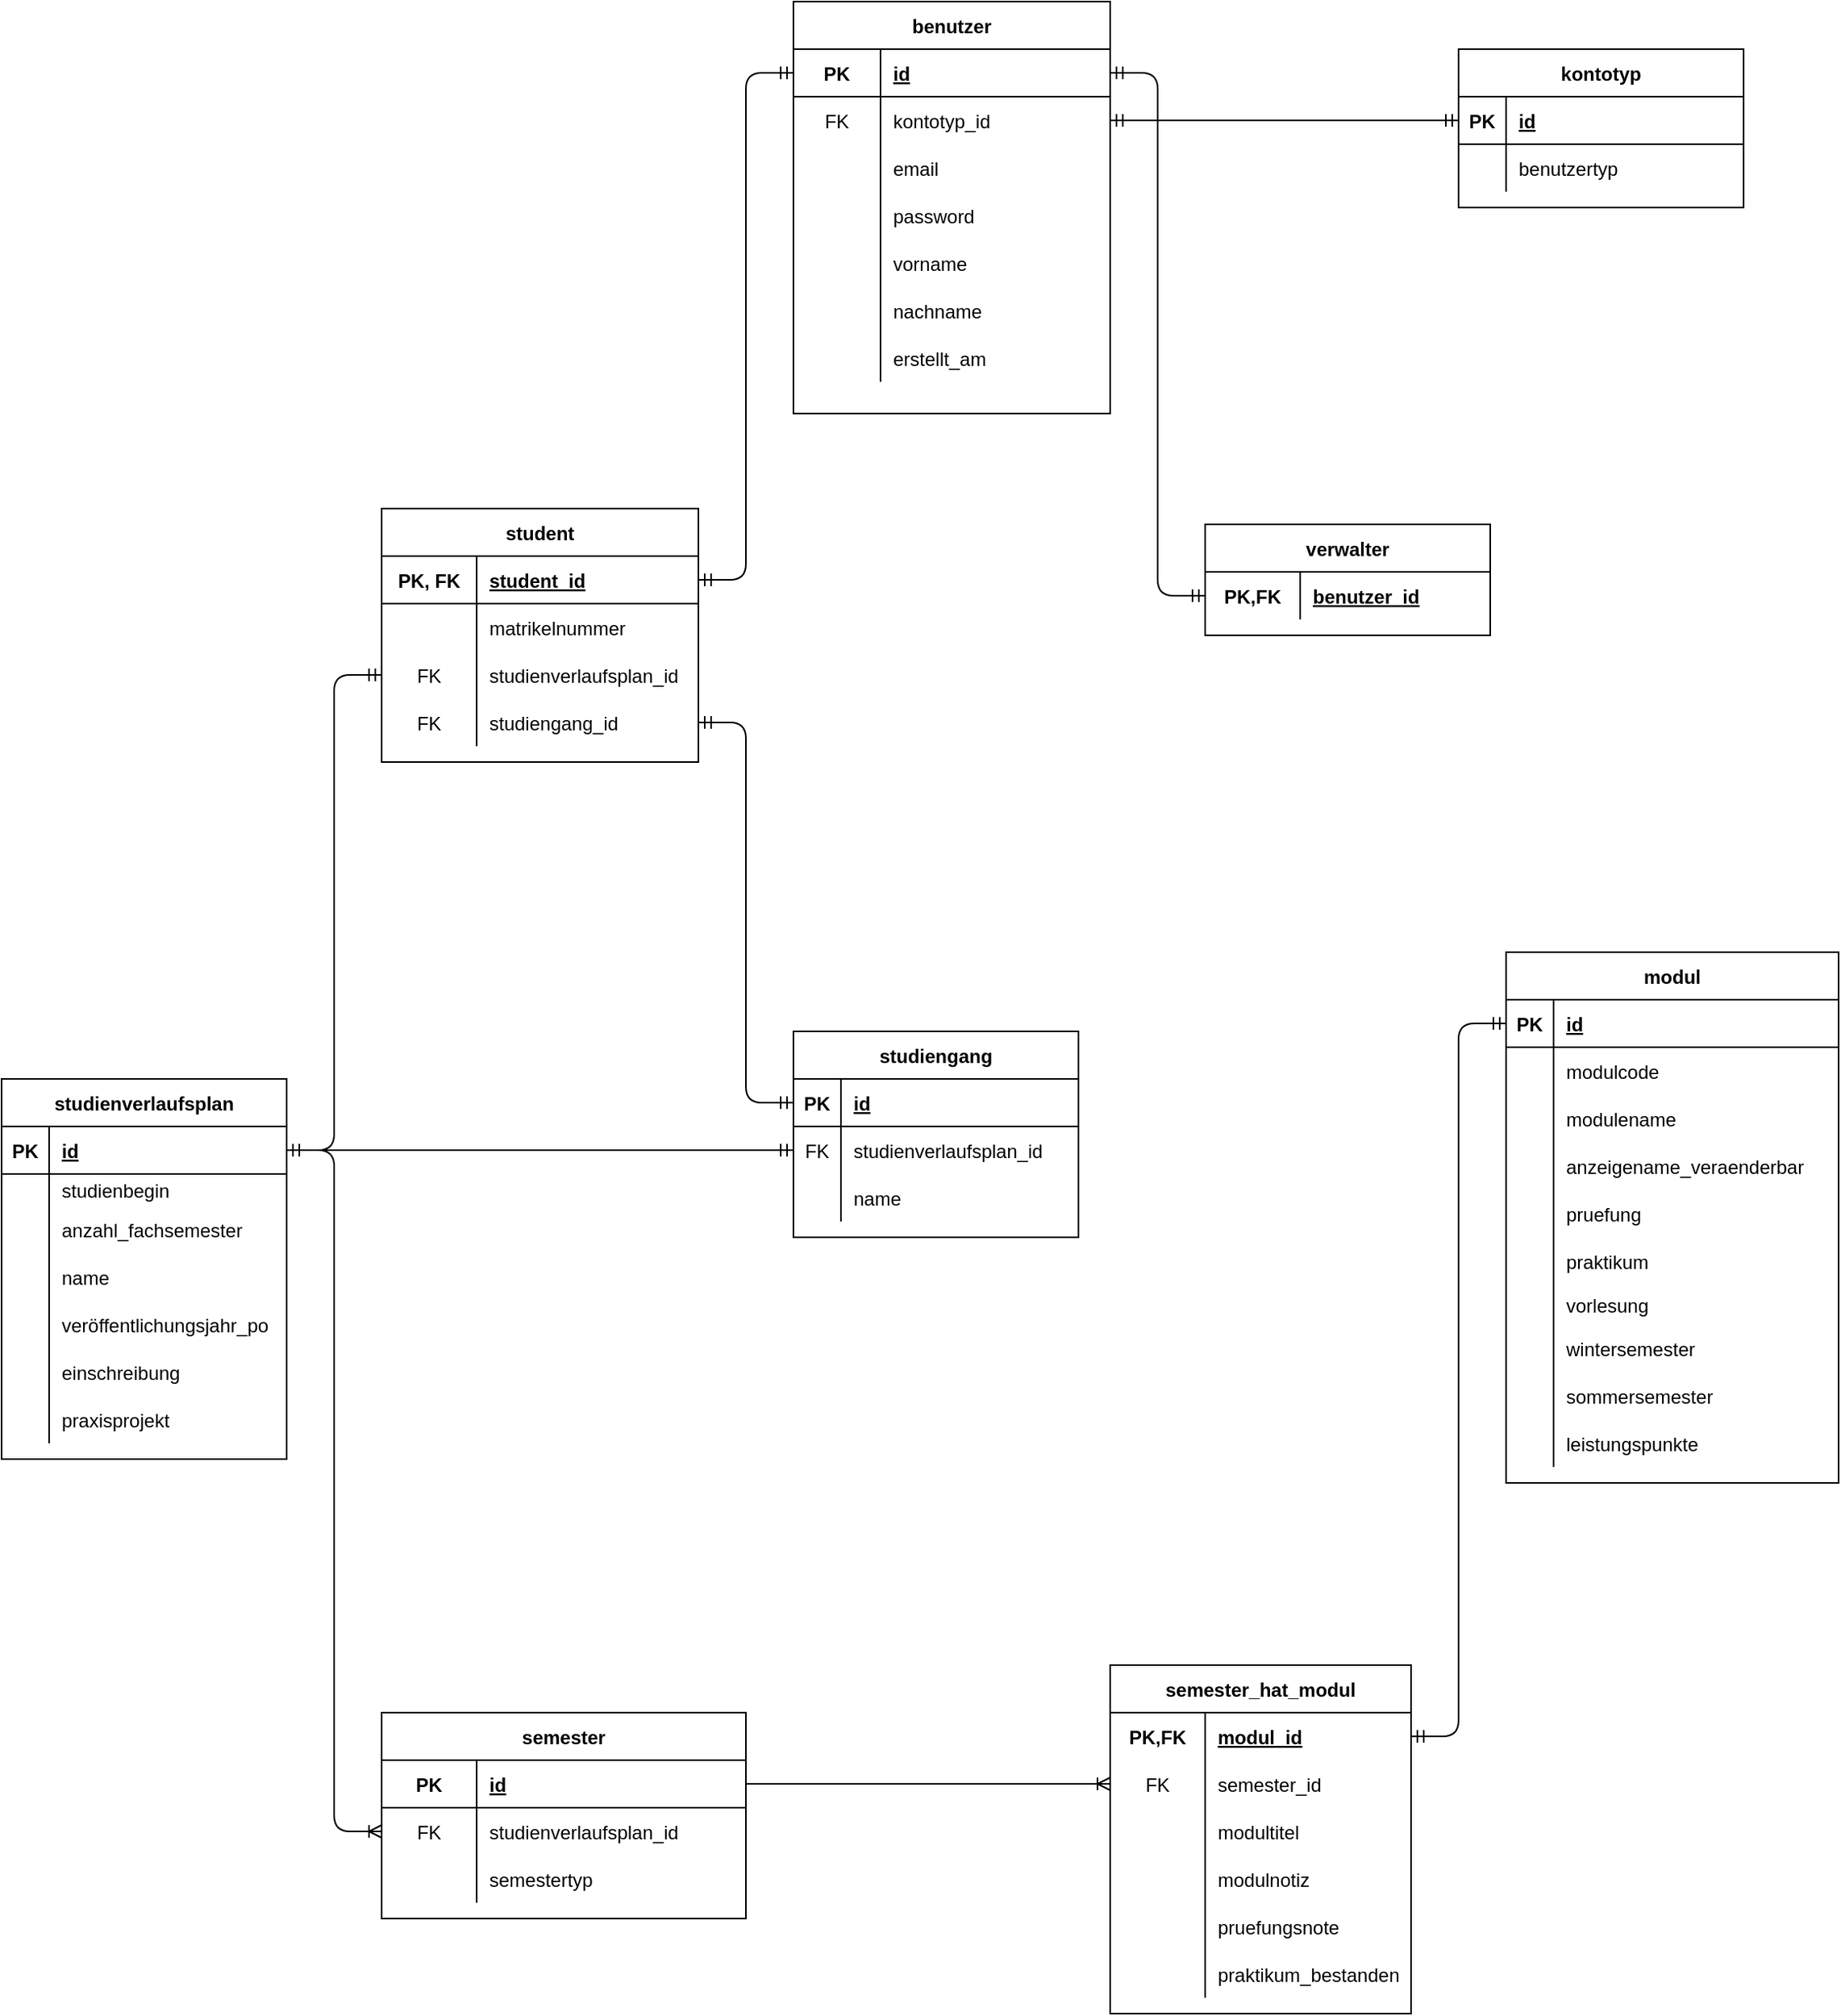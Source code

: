 <mxfile version="13.11.0" type="device"><diagram id="DGHEiLotsw8BCXSIsoBe" name="Page-1"><mxGraphModel dx="1483" dy="705" grid="1" gridSize="10" guides="1" tooltips="1" connect="1" arrows="1" fold="1" page="1" pageScale="1" pageWidth="3300" pageHeight="4681" math="0" shadow="0"><root><mxCell id="0"/><mxCell id="1" parent="0"/><object label="benutzer" id="jkwBBxgunDH7GqgYkq_5-1"><mxCell style="shape=table;startSize=30;container=1;collapsible=1;childLayout=tableLayout;fixedRows=1;rowLines=0;fontStyle=1;align=center;resizeLast=1;" parent="1" vertex="1"><mxGeometry x="580" y="150" width="200" height="260" as="geometry"/></mxCell></object><mxCell id="jkwBBxgunDH7GqgYkq_5-2" value="" style="shape=partialRectangle;collapsible=0;dropTarget=0;pointerEvents=0;fillColor=none;top=0;left=0;bottom=1;right=0;points=[[0,0.5],[1,0.5]];portConstraint=eastwest;" parent="jkwBBxgunDH7GqgYkq_5-1" vertex="1"><mxGeometry y="30" width="200" height="30" as="geometry"/></mxCell><mxCell id="jkwBBxgunDH7GqgYkq_5-3" value="PK" style="shape=partialRectangle;connectable=0;fillColor=none;top=0;left=0;bottom=0;right=0;fontStyle=1;overflow=hidden;" parent="jkwBBxgunDH7GqgYkq_5-2" vertex="1"><mxGeometry width="55" height="30" as="geometry"/></mxCell><mxCell id="jkwBBxgunDH7GqgYkq_5-4" value="id" style="shape=partialRectangle;connectable=0;fillColor=none;top=0;left=0;bottom=0;right=0;align=left;spacingLeft=6;fontStyle=5;overflow=hidden;" parent="jkwBBxgunDH7GqgYkq_5-2" vertex="1"><mxGeometry x="55" width="145" height="30" as="geometry"/></mxCell><mxCell id="jkwBBxgunDH7GqgYkq_5-69" value="" style="shape=partialRectangle;collapsible=0;dropTarget=0;pointerEvents=0;fillColor=none;top=0;left=0;bottom=0;right=0;points=[[0,0.5],[1,0.5]];portConstraint=eastwest;" parent="jkwBBxgunDH7GqgYkq_5-1" vertex="1"><mxGeometry y="60" width="200" height="30" as="geometry"/></mxCell><mxCell id="jkwBBxgunDH7GqgYkq_5-70" value="FK" style="shape=partialRectangle;connectable=0;fillColor=none;top=0;left=0;bottom=0;right=0;fontStyle=0;overflow=hidden;" parent="jkwBBxgunDH7GqgYkq_5-69" vertex="1"><mxGeometry width="55" height="30" as="geometry"/></mxCell><mxCell id="jkwBBxgunDH7GqgYkq_5-71" value="kontotyp_id" style="shape=partialRectangle;connectable=0;fillColor=none;top=0;left=0;bottom=0;right=0;align=left;spacingLeft=6;fontStyle=0;overflow=hidden;" parent="jkwBBxgunDH7GqgYkq_5-69" vertex="1"><mxGeometry x="55" width="145" height="30" as="geometry"/></mxCell><mxCell id="UGSZHlSBsFKkS7n-qN5c-5" value="" style="shape=partialRectangle;collapsible=0;dropTarget=0;pointerEvents=0;fillColor=none;top=0;left=0;bottom=0;right=0;points=[[0,0.5],[1,0.5]];portConstraint=eastwest;" vertex="1" parent="jkwBBxgunDH7GqgYkq_5-1"><mxGeometry y="90" width="200" height="30" as="geometry"/></mxCell><mxCell id="UGSZHlSBsFKkS7n-qN5c-6" value="" style="shape=partialRectangle;connectable=0;fillColor=none;top=0;left=0;bottom=0;right=0;editable=1;overflow=hidden;" vertex="1" parent="UGSZHlSBsFKkS7n-qN5c-5"><mxGeometry width="55" height="30" as="geometry"/></mxCell><mxCell id="UGSZHlSBsFKkS7n-qN5c-7" value="email" style="shape=partialRectangle;connectable=0;fillColor=none;top=0;left=0;bottom=0;right=0;align=left;spacingLeft=6;overflow=hidden;" vertex="1" parent="UGSZHlSBsFKkS7n-qN5c-5"><mxGeometry x="55" width="145" height="30" as="geometry"/></mxCell><mxCell id="jkwBBxgunDH7GqgYkq_5-5" value="" style="shape=partialRectangle;collapsible=0;dropTarget=0;pointerEvents=0;fillColor=none;top=0;left=0;bottom=0;right=0;points=[[0,0.5],[1,0.5]];portConstraint=eastwest;" parent="jkwBBxgunDH7GqgYkq_5-1" vertex="1"><mxGeometry y="120" width="200" height="30" as="geometry"/></mxCell><mxCell id="jkwBBxgunDH7GqgYkq_5-6" value="" style="shape=partialRectangle;connectable=0;fillColor=none;top=0;left=0;bottom=0;right=0;editable=1;overflow=hidden;" parent="jkwBBxgunDH7GqgYkq_5-5" vertex="1"><mxGeometry width="55" height="30" as="geometry"/></mxCell><mxCell id="jkwBBxgunDH7GqgYkq_5-7" value="password" style="shape=partialRectangle;connectable=0;fillColor=none;top=0;left=0;bottom=0;right=0;align=left;spacingLeft=6;overflow=hidden;" parent="jkwBBxgunDH7GqgYkq_5-5" vertex="1"><mxGeometry x="55" width="145" height="30" as="geometry"/></mxCell><mxCell id="jkwBBxgunDH7GqgYkq_5-8" value="" style="shape=partialRectangle;collapsible=0;dropTarget=0;pointerEvents=0;fillColor=none;top=0;left=0;bottom=0;right=0;points=[[0,0.5],[1,0.5]];portConstraint=eastwest;" parent="jkwBBxgunDH7GqgYkq_5-1" vertex="1"><mxGeometry y="150" width="200" height="30" as="geometry"/></mxCell><mxCell id="jkwBBxgunDH7GqgYkq_5-9" value="" style="shape=partialRectangle;connectable=0;fillColor=none;top=0;left=0;bottom=0;right=0;editable=1;overflow=hidden;" parent="jkwBBxgunDH7GqgYkq_5-8" vertex="1"><mxGeometry width="55" height="30" as="geometry"/></mxCell><mxCell id="jkwBBxgunDH7GqgYkq_5-10" value="vorname" style="shape=partialRectangle;connectable=0;fillColor=none;top=0;left=0;bottom=0;right=0;align=left;spacingLeft=6;overflow=hidden;" parent="jkwBBxgunDH7GqgYkq_5-8" vertex="1"><mxGeometry x="55" width="145" height="30" as="geometry"/></mxCell><mxCell id="jkwBBxgunDH7GqgYkq_5-11" value="" style="shape=partialRectangle;collapsible=0;dropTarget=0;pointerEvents=0;fillColor=none;top=0;left=0;bottom=0;right=0;points=[[0,0.5],[1,0.5]];portConstraint=eastwest;" parent="jkwBBxgunDH7GqgYkq_5-1" vertex="1"><mxGeometry y="180" width="200" height="30" as="geometry"/></mxCell><mxCell id="jkwBBxgunDH7GqgYkq_5-12" value="" style="shape=partialRectangle;connectable=0;fillColor=none;top=0;left=0;bottom=0;right=0;editable=1;overflow=hidden;" parent="jkwBBxgunDH7GqgYkq_5-11" vertex="1"><mxGeometry width="55" height="30" as="geometry"/></mxCell><mxCell id="jkwBBxgunDH7GqgYkq_5-13" value="nachname" style="shape=partialRectangle;connectable=0;fillColor=none;top=0;left=0;bottom=0;right=0;align=left;spacingLeft=6;overflow=hidden;" parent="jkwBBxgunDH7GqgYkq_5-11" vertex="1"><mxGeometry x="55" width="145" height="30" as="geometry"/></mxCell><mxCell id="jkwBBxgunDH7GqgYkq_5-50" value="" style="shape=partialRectangle;collapsible=0;dropTarget=0;pointerEvents=0;fillColor=none;top=0;left=0;bottom=0;right=0;points=[[0,0.5],[1,0.5]];portConstraint=eastwest;" parent="jkwBBxgunDH7GqgYkq_5-1" vertex="1"><mxGeometry y="210" width="200" height="30" as="geometry"/></mxCell><mxCell id="jkwBBxgunDH7GqgYkq_5-51" value="" style="shape=partialRectangle;connectable=0;fillColor=none;top=0;left=0;bottom=0;right=0;editable=1;overflow=hidden;" parent="jkwBBxgunDH7GqgYkq_5-50" vertex="1"><mxGeometry width="55" height="30" as="geometry"/></mxCell><mxCell id="jkwBBxgunDH7GqgYkq_5-52" value="erstellt_am" style="shape=partialRectangle;connectable=0;fillColor=none;top=0;left=0;bottom=0;right=0;align=left;spacingLeft=6;overflow=hidden;" parent="jkwBBxgunDH7GqgYkq_5-50" vertex="1"><mxGeometry x="55" width="145" height="30" as="geometry"/></mxCell><mxCell id="jkwBBxgunDH7GqgYkq_5-24" value="student" style="shape=table;startSize=30;container=1;collapsible=1;childLayout=tableLayout;fixedRows=1;rowLines=0;fontStyle=1;align=center;resizeLast=1;" parent="1" vertex="1"><mxGeometry x="320" y="470" width="200" height="160" as="geometry"/></mxCell><mxCell id="AmaYUk1eJ_rOfGOH5CzO-14" value="" style="shape=partialRectangle;collapsible=0;dropTarget=0;pointerEvents=0;fillColor=none;top=0;left=0;bottom=1;right=0;points=[[0,0.5],[1,0.5]];portConstraint=eastwest;" parent="jkwBBxgunDH7GqgYkq_5-24" vertex="1"><mxGeometry y="30" width="200" height="30" as="geometry"/></mxCell><mxCell id="AmaYUk1eJ_rOfGOH5CzO-15" value="PK, FK" style="shape=partialRectangle;connectable=0;fillColor=none;top=0;left=0;bottom=0;right=0;fontStyle=1;overflow=hidden;" parent="AmaYUk1eJ_rOfGOH5CzO-14" vertex="1"><mxGeometry width="60" height="30" as="geometry"/></mxCell><mxCell id="AmaYUk1eJ_rOfGOH5CzO-16" value="student_id" style="shape=partialRectangle;connectable=0;fillColor=none;top=0;left=0;bottom=0;right=0;align=left;spacingLeft=6;fontStyle=5;overflow=hidden;" parent="AmaYUk1eJ_rOfGOH5CzO-14" vertex="1"><mxGeometry x="60" width="140" height="30" as="geometry"/></mxCell><mxCell id="jkwBBxgunDH7GqgYkq_5-31" value="" style="shape=partialRectangle;collapsible=0;dropTarget=0;pointerEvents=0;fillColor=none;top=0;left=0;bottom=0;right=0;points=[[0,0.5],[1,0.5]];portConstraint=eastwest;" parent="jkwBBxgunDH7GqgYkq_5-24" vertex="1"><mxGeometry y="60" width="200" height="30" as="geometry"/></mxCell><mxCell id="jkwBBxgunDH7GqgYkq_5-32" value="" style="shape=partialRectangle;connectable=0;fillColor=none;top=0;left=0;bottom=0;right=0;editable=1;overflow=hidden;" parent="jkwBBxgunDH7GqgYkq_5-31" vertex="1"><mxGeometry width="60" height="30" as="geometry"/></mxCell><mxCell id="jkwBBxgunDH7GqgYkq_5-33" value="matrikelnummer" style="shape=partialRectangle;connectable=0;fillColor=none;top=0;left=0;bottom=0;right=0;align=left;spacingLeft=6;overflow=hidden;" parent="jkwBBxgunDH7GqgYkq_5-31" vertex="1"><mxGeometry x="60" width="140" height="30" as="geometry"/></mxCell><mxCell id="jkwBBxgunDH7GqgYkq_5-92" value="" style="shape=partialRectangle;collapsible=0;dropTarget=0;pointerEvents=0;fillColor=none;top=0;left=0;bottom=0;right=0;points=[[0,0.5],[1,0.5]];portConstraint=eastwest;" parent="jkwBBxgunDH7GqgYkq_5-24" vertex="1"><mxGeometry y="90" width="200" height="30" as="geometry"/></mxCell><mxCell id="jkwBBxgunDH7GqgYkq_5-93" value="FK" style="shape=partialRectangle;connectable=0;fillColor=none;top=0;left=0;bottom=0;right=0;fontStyle=0;overflow=hidden;" parent="jkwBBxgunDH7GqgYkq_5-92" vertex="1"><mxGeometry width="60" height="30" as="geometry"/></mxCell><mxCell id="jkwBBxgunDH7GqgYkq_5-94" value="studienverlaufsplan_id" style="shape=partialRectangle;connectable=0;fillColor=none;top=0;left=0;bottom=0;right=0;align=left;spacingLeft=6;fontStyle=0;overflow=hidden;" parent="jkwBBxgunDH7GqgYkq_5-92" vertex="1"><mxGeometry x="60" width="140" height="30" as="geometry"/></mxCell><mxCell id="AmaYUk1eJ_rOfGOH5CzO-100" value="" style="shape=partialRectangle;collapsible=0;dropTarget=0;pointerEvents=0;fillColor=none;top=0;left=0;bottom=0;right=0;points=[[0,0.5],[1,0.5]];portConstraint=eastwest;" parent="jkwBBxgunDH7GqgYkq_5-24" vertex="1"><mxGeometry y="120" width="200" height="30" as="geometry"/></mxCell><mxCell id="AmaYUk1eJ_rOfGOH5CzO-101" value="FK" style="shape=partialRectangle;connectable=0;fillColor=none;top=0;left=0;bottom=0;right=0;fontStyle=0;overflow=hidden;" parent="AmaYUk1eJ_rOfGOH5CzO-100" vertex="1"><mxGeometry width="60" height="30" as="geometry"/></mxCell><mxCell id="AmaYUk1eJ_rOfGOH5CzO-102" value="studiengang_id" style="shape=partialRectangle;connectable=0;fillColor=none;top=0;left=0;bottom=0;right=0;align=left;spacingLeft=6;fontStyle=0;overflow=hidden;" parent="AmaYUk1eJ_rOfGOH5CzO-100" vertex="1"><mxGeometry x="60" width="140" height="30" as="geometry"/></mxCell><mxCell id="jkwBBxgunDH7GqgYkq_5-37" value="verwalter" style="shape=table;startSize=30;container=1;collapsible=1;childLayout=tableLayout;fixedRows=1;rowLines=0;fontStyle=1;align=center;resizeLast=1;" parent="1" vertex="1"><mxGeometry x="840" y="480" width="180" height="70" as="geometry"/></mxCell><mxCell id="jkwBBxgunDH7GqgYkq_5-38" value="" style="shape=partialRectangle;collapsible=0;dropTarget=0;pointerEvents=0;fillColor=none;top=0;left=0;bottom=0;right=0;points=[[0,0.5],[1,0.5]];portConstraint=eastwest;" parent="jkwBBxgunDH7GqgYkq_5-37" vertex="1"><mxGeometry y="30" width="180" height="30" as="geometry"/></mxCell><mxCell id="jkwBBxgunDH7GqgYkq_5-39" value="PK,FK" style="shape=partialRectangle;connectable=0;fillColor=none;top=0;left=0;bottom=0;right=0;fontStyle=1;overflow=hidden;" parent="jkwBBxgunDH7GqgYkq_5-38" vertex="1"><mxGeometry width="60" height="30" as="geometry"/></mxCell><mxCell id="jkwBBxgunDH7GqgYkq_5-40" value="benutzer_id" style="shape=partialRectangle;connectable=0;fillColor=none;top=0;left=0;bottom=0;right=0;align=left;spacingLeft=6;fontStyle=5;overflow=hidden;" parent="jkwBBxgunDH7GqgYkq_5-38" vertex="1"><mxGeometry x="60" width="120" height="30" as="geometry"/></mxCell><mxCell id="jkwBBxgunDH7GqgYkq_5-72" value="kontotyp" style="shape=table;startSize=30;container=1;collapsible=1;childLayout=tableLayout;fixedRows=1;rowLines=0;fontStyle=1;align=center;resizeLast=1;" parent="1" vertex="1"><mxGeometry x="1000" y="180" width="180" height="100" as="geometry"/></mxCell><mxCell id="jkwBBxgunDH7GqgYkq_5-73" value="" style="shape=partialRectangle;collapsible=0;dropTarget=0;pointerEvents=0;fillColor=none;top=0;left=0;bottom=1;right=0;points=[[0,0.5],[1,0.5]];portConstraint=eastwest;" parent="jkwBBxgunDH7GqgYkq_5-72" vertex="1"><mxGeometry y="30" width="180" height="30" as="geometry"/></mxCell><mxCell id="jkwBBxgunDH7GqgYkq_5-74" value="PK" style="shape=partialRectangle;connectable=0;fillColor=none;top=0;left=0;bottom=0;right=0;fontStyle=1;overflow=hidden;" parent="jkwBBxgunDH7GqgYkq_5-73" vertex="1"><mxGeometry width="30" height="30" as="geometry"/></mxCell><mxCell id="jkwBBxgunDH7GqgYkq_5-75" value="id" style="shape=partialRectangle;connectable=0;fillColor=none;top=0;left=0;bottom=0;right=0;align=left;spacingLeft=6;fontStyle=5;overflow=hidden;" parent="jkwBBxgunDH7GqgYkq_5-73" vertex="1"><mxGeometry x="30" width="150" height="30" as="geometry"/></mxCell><mxCell id="jkwBBxgunDH7GqgYkq_5-76" value="" style="shape=partialRectangle;collapsible=0;dropTarget=0;pointerEvents=0;fillColor=none;top=0;left=0;bottom=0;right=0;points=[[0,0.5],[1,0.5]];portConstraint=eastwest;" parent="jkwBBxgunDH7GqgYkq_5-72" vertex="1"><mxGeometry y="60" width="180" height="30" as="geometry"/></mxCell><mxCell id="jkwBBxgunDH7GqgYkq_5-77" value="" style="shape=partialRectangle;connectable=0;fillColor=none;top=0;left=0;bottom=0;right=0;editable=1;overflow=hidden;" parent="jkwBBxgunDH7GqgYkq_5-76" vertex="1"><mxGeometry width="30" height="30" as="geometry"/></mxCell><mxCell id="jkwBBxgunDH7GqgYkq_5-78" value="benutzertyp" style="shape=partialRectangle;connectable=0;fillColor=none;top=0;left=0;bottom=0;right=0;align=left;spacingLeft=6;overflow=hidden;" parent="jkwBBxgunDH7GqgYkq_5-76" vertex="1"><mxGeometry x="30" width="150" height="30" as="geometry"/></mxCell><mxCell id="jkwBBxgunDH7GqgYkq_5-87" value="" style="edgeStyle=entityRelationEdgeStyle;fontSize=12;html=1;endArrow=ERmandOne;startArrow=ERmandOne;entryX=1;entryY=0.5;entryDx=0;entryDy=0;exitX=0;exitY=0.5;exitDx=0;exitDy=0;" parent="1" source="jkwBBxgunDH7GqgYkq_5-2" target="AmaYUk1eJ_rOfGOH5CzO-14" edge="1"><mxGeometry width="100" height="100" relative="1" as="geometry"><mxPoint x="180" y="520" as="sourcePoint"/><mxPoint x="520" y="545" as="targetPoint"/></mxGeometry></mxCell><mxCell id="jkwBBxgunDH7GqgYkq_5-89" value="" style="edgeStyle=entityRelationEdgeStyle;fontSize=12;html=1;endArrow=ERmandOne;startArrow=ERmandOne;entryX=0;entryY=0.5;entryDx=0;entryDy=0;exitX=1;exitY=0.5;exitDx=0;exitDy=0;" parent="1" source="jkwBBxgunDH7GqgYkq_5-2" target="jkwBBxgunDH7GqgYkq_5-38" edge="1"><mxGeometry width="100" height="100" relative="1" as="geometry"><mxPoint x="750" y="550" as="sourcePoint"/><mxPoint x="850" y="450" as="targetPoint"/></mxGeometry></mxCell><mxCell id="jkwBBxgunDH7GqgYkq_5-90" value="" style="edgeStyle=entityRelationEdgeStyle;fontSize=12;html=1;endArrow=ERmandOne;startArrow=ERmandOne;exitX=1;exitY=0.5;exitDx=0;exitDy=0;entryX=0;entryY=0.5;entryDx=0;entryDy=0;" parent="1" source="jkwBBxgunDH7GqgYkq_5-69" target="jkwBBxgunDH7GqgYkq_5-73" edge="1"><mxGeometry width="100" height="100" relative="1" as="geometry"><mxPoint x="750" y="550" as="sourcePoint"/><mxPoint x="940" y="250" as="targetPoint"/></mxGeometry></mxCell><mxCell id="jkwBBxgunDH7GqgYkq_5-95" value="studienverlaufsplan" style="shape=table;startSize=30;container=1;collapsible=1;childLayout=tableLayout;fixedRows=1;rowLines=0;fontStyle=1;align=center;resizeLast=1;" parent="1" vertex="1"><mxGeometry x="80" y="830" width="180" height="240" as="geometry"/></mxCell><mxCell id="jkwBBxgunDH7GqgYkq_5-96" value="" style="shape=partialRectangle;collapsible=0;dropTarget=0;pointerEvents=0;fillColor=none;top=0;left=0;bottom=1;right=0;points=[[0,0.5],[1,0.5]];portConstraint=eastwest;" parent="jkwBBxgunDH7GqgYkq_5-95" vertex="1"><mxGeometry y="30" width="180" height="30" as="geometry"/></mxCell><mxCell id="jkwBBxgunDH7GqgYkq_5-97" value="PK" style="shape=partialRectangle;connectable=0;fillColor=none;top=0;left=0;bottom=0;right=0;fontStyle=1;overflow=hidden;" parent="jkwBBxgunDH7GqgYkq_5-96" vertex="1"><mxGeometry width="30" height="30" as="geometry"/></mxCell><mxCell id="jkwBBxgunDH7GqgYkq_5-98" value="id" style="shape=partialRectangle;connectable=0;fillColor=none;top=0;left=0;bottom=0;right=0;align=left;spacingLeft=6;fontStyle=5;overflow=hidden;" parent="jkwBBxgunDH7GqgYkq_5-96" vertex="1"><mxGeometry x="30" width="150" height="30" as="geometry"/></mxCell><mxCell id="jkwBBxgunDH7GqgYkq_5-99" value="" style="shape=partialRectangle;collapsible=0;dropTarget=0;pointerEvents=0;fillColor=none;top=0;left=0;bottom=0;right=0;points=[[0,0.5],[1,0.5]];portConstraint=eastwest;" parent="jkwBBxgunDH7GqgYkq_5-95" vertex="1"><mxGeometry y="60" width="180" height="20" as="geometry"/></mxCell><mxCell id="jkwBBxgunDH7GqgYkq_5-100" value="" style="shape=partialRectangle;connectable=0;fillColor=none;top=0;left=0;bottom=0;right=0;editable=1;overflow=hidden;" parent="jkwBBxgunDH7GqgYkq_5-99" vertex="1"><mxGeometry width="30" height="20" as="geometry"/></mxCell><mxCell id="jkwBBxgunDH7GqgYkq_5-101" value="studienbegin" style="shape=partialRectangle;connectable=0;fillColor=none;top=0;left=0;bottom=0;right=0;align=left;spacingLeft=6;overflow=hidden;" parent="jkwBBxgunDH7GqgYkq_5-99" vertex="1"><mxGeometry x="30" width="150" height="20" as="geometry"/></mxCell><mxCell id="jkwBBxgunDH7GqgYkq_5-102" value="" style="shape=partialRectangle;collapsible=0;dropTarget=0;pointerEvents=0;fillColor=none;top=0;left=0;bottom=0;right=0;points=[[0,0.5],[1,0.5]];portConstraint=eastwest;" parent="jkwBBxgunDH7GqgYkq_5-95" vertex="1"><mxGeometry y="80" width="180" height="30" as="geometry"/></mxCell><mxCell id="jkwBBxgunDH7GqgYkq_5-103" value="" style="shape=partialRectangle;connectable=0;fillColor=none;top=0;left=0;bottom=0;right=0;editable=1;overflow=hidden;" parent="jkwBBxgunDH7GqgYkq_5-102" vertex="1"><mxGeometry width="30" height="30" as="geometry"/></mxCell><mxCell id="jkwBBxgunDH7GqgYkq_5-104" value="anzahl_fachsemester" style="shape=partialRectangle;connectable=0;fillColor=none;top=0;left=0;bottom=0;right=0;align=left;spacingLeft=6;overflow=hidden;" parent="jkwBBxgunDH7GqgYkq_5-102" vertex="1"><mxGeometry x="30" width="150" height="30" as="geometry"/></mxCell><mxCell id="jkwBBxgunDH7GqgYkq_5-105" value="" style="shape=partialRectangle;collapsible=0;dropTarget=0;pointerEvents=0;fillColor=none;top=0;left=0;bottom=0;right=0;points=[[0,0.5],[1,0.5]];portConstraint=eastwest;" parent="jkwBBxgunDH7GqgYkq_5-95" vertex="1"><mxGeometry y="110" width="180" height="30" as="geometry"/></mxCell><mxCell id="jkwBBxgunDH7GqgYkq_5-106" value="" style="shape=partialRectangle;connectable=0;fillColor=none;top=0;left=0;bottom=0;right=0;editable=1;overflow=hidden;" parent="jkwBBxgunDH7GqgYkq_5-105" vertex="1"><mxGeometry width="30" height="30" as="geometry"/></mxCell><mxCell id="jkwBBxgunDH7GqgYkq_5-107" value="name" style="shape=partialRectangle;connectable=0;fillColor=none;top=0;left=0;bottom=0;right=0;align=left;spacingLeft=6;overflow=hidden;" parent="jkwBBxgunDH7GqgYkq_5-105" vertex="1"><mxGeometry x="30" width="150" height="30" as="geometry"/></mxCell><mxCell id="AmaYUk1eJ_rOfGOH5CzO-23" value="" style="shape=partialRectangle;collapsible=0;dropTarget=0;pointerEvents=0;fillColor=none;top=0;left=0;bottom=0;right=0;points=[[0,0.5],[1,0.5]];portConstraint=eastwest;" parent="jkwBBxgunDH7GqgYkq_5-95" vertex="1"><mxGeometry y="140" width="180" height="30" as="geometry"/></mxCell><mxCell id="AmaYUk1eJ_rOfGOH5CzO-24" value="" style="shape=partialRectangle;connectable=0;fillColor=none;top=0;left=0;bottom=0;right=0;editable=1;overflow=hidden;" parent="AmaYUk1eJ_rOfGOH5CzO-23" vertex="1"><mxGeometry width="30" height="30" as="geometry"/></mxCell><mxCell id="AmaYUk1eJ_rOfGOH5CzO-25" value="veröffentlichungsjahr_po" style="shape=partialRectangle;connectable=0;fillColor=none;top=0;left=0;bottom=0;right=0;align=left;spacingLeft=6;overflow=hidden;" parent="AmaYUk1eJ_rOfGOH5CzO-23" vertex="1"><mxGeometry x="30" width="150" height="30" as="geometry"/></mxCell><mxCell id="AmaYUk1eJ_rOfGOH5CzO-29" value="" style="shape=partialRectangle;collapsible=0;dropTarget=0;pointerEvents=0;fillColor=none;top=0;left=0;bottom=0;right=0;points=[[0,0.5],[1,0.5]];portConstraint=eastwest;" parent="jkwBBxgunDH7GqgYkq_5-95" vertex="1"><mxGeometry y="170" width="180" height="30" as="geometry"/></mxCell><mxCell id="AmaYUk1eJ_rOfGOH5CzO-30" value="" style="shape=partialRectangle;connectable=0;fillColor=none;top=0;left=0;bottom=0;right=0;editable=1;overflow=hidden;" parent="AmaYUk1eJ_rOfGOH5CzO-29" vertex="1"><mxGeometry width="30" height="30" as="geometry"/></mxCell><mxCell id="AmaYUk1eJ_rOfGOH5CzO-31" value="einschreibung" style="shape=partialRectangle;connectable=0;fillColor=none;top=0;left=0;bottom=0;right=0;align=left;spacingLeft=6;overflow=hidden;" parent="AmaYUk1eJ_rOfGOH5CzO-29" vertex="1"><mxGeometry x="30" width="150" height="30" as="geometry"/></mxCell><mxCell id="AmaYUk1eJ_rOfGOH5CzO-32" value="" style="shape=partialRectangle;collapsible=0;dropTarget=0;pointerEvents=0;fillColor=none;top=0;left=0;bottom=0;right=0;points=[[0,0.5],[1,0.5]];portConstraint=eastwest;" parent="jkwBBxgunDH7GqgYkq_5-95" vertex="1"><mxGeometry y="200" width="180" height="30" as="geometry"/></mxCell><mxCell id="AmaYUk1eJ_rOfGOH5CzO-33" value="" style="shape=partialRectangle;connectable=0;fillColor=none;top=0;left=0;bottom=0;right=0;editable=1;overflow=hidden;" parent="AmaYUk1eJ_rOfGOH5CzO-32" vertex="1"><mxGeometry width="30" height="30" as="geometry"/></mxCell><mxCell id="AmaYUk1eJ_rOfGOH5CzO-34" value="praxisprojekt" style="shape=partialRectangle;connectable=0;fillColor=none;top=0;left=0;bottom=0;right=0;align=left;spacingLeft=6;overflow=hidden;" parent="AmaYUk1eJ_rOfGOH5CzO-32" vertex="1"><mxGeometry x="30" width="150" height="30" as="geometry"/></mxCell><mxCell id="jkwBBxgunDH7GqgYkq_5-108" value="" style="edgeStyle=entityRelationEdgeStyle;fontSize=12;html=1;endArrow=ERmandOne;startArrow=ERmandOne;exitX=1;exitY=0.5;exitDx=0;exitDy=0;entryX=0;entryY=0.5;entryDx=0;entryDy=0;" parent="1" source="jkwBBxgunDH7GqgYkq_5-96" target="jkwBBxgunDH7GqgYkq_5-92" edge="1"><mxGeometry width="100" height="100" relative="1" as="geometry"><mxPoint x="260" y="880" as="sourcePoint"/><mxPoint x="280" y="630" as="targetPoint"/></mxGeometry></mxCell><mxCell id="AmaYUk1eJ_rOfGOH5CzO-1" value="semester" style="shape=table;startSize=30;container=1;collapsible=1;childLayout=tableLayout;fixedRows=1;rowLines=0;fontStyle=1;align=center;resizeLast=1;" parent="1" vertex="1"><mxGeometry x="320" y="1230" width="230" height="130" as="geometry"/></mxCell><mxCell id="AmaYUk1eJ_rOfGOH5CzO-18" value="" style="shape=partialRectangle;collapsible=0;dropTarget=0;pointerEvents=0;fillColor=none;top=0;left=0;bottom=1;right=0;points=[[0,0.5],[1,0.5]];portConstraint=eastwest;" parent="AmaYUk1eJ_rOfGOH5CzO-1" vertex="1"><mxGeometry y="30" width="230" height="30" as="geometry"/></mxCell><mxCell id="AmaYUk1eJ_rOfGOH5CzO-19" value="PK" style="shape=partialRectangle;connectable=0;fillColor=none;top=0;left=0;bottom=0;right=0;fontStyle=1;overflow=hidden;" parent="AmaYUk1eJ_rOfGOH5CzO-18" vertex="1"><mxGeometry width="60" height="30" as="geometry"/></mxCell><mxCell id="AmaYUk1eJ_rOfGOH5CzO-20" value="id" style="shape=partialRectangle;connectable=0;fillColor=none;top=0;left=0;bottom=0;right=0;align=left;spacingLeft=6;fontStyle=5;overflow=hidden;" parent="AmaYUk1eJ_rOfGOH5CzO-18" vertex="1"><mxGeometry x="60" width="170" height="30" as="geometry"/></mxCell><mxCell id="AmaYUk1eJ_rOfGOH5CzO-83" value="" style="shape=partialRectangle;collapsible=0;dropTarget=0;pointerEvents=0;fillColor=none;top=0;left=0;bottom=0;right=0;points=[[0,0.5],[1,0.5]];portConstraint=eastwest;" parent="AmaYUk1eJ_rOfGOH5CzO-1" vertex="1"><mxGeometry y="60" width="230" height="30" as="geometry"/></mxCell><mxCell id="AmaYUk1eJ_rOfGOH5CzO-84" value="FK" style="shape=partialRectangle;connectable=0;fillColor=none;top=0;left=0;bottom=0;right=0;fontStyle=0;overflow=hidden;" parent="AmaYUk1eJ_rOfGOH5CzO-83" vertex="1"><mxGeometry width="60" height="30" as="geometry"/></mxCell><mxCell id="AmaYUk1eJ_rOfGOH5CzO-85" value="studienverlaufsplan_id" style="shape=partialRectangle;connectable=0;fillColor=none;top=0;left=0;bottom=0;right=0;align=left;spacingLeft=6;fontStyle=0;overflow=hidden;" parent="AmaYUk1eJ_rOfGOH5CzO-83" vertex="1"><mxGeometry x="60" width="170" height="30" as="geometry"/></mxCell><mxCell id="AmaYUk1eJ_rOfGOH5CzO-8" value="" style="shape=partialRectangle;collapsible=0;dropTarget=0;pointerEvents=0;fillColor=none;top=0;left=0;bottom=0;right=0;points=[[0,0.5],[1,0.5]];portConstraint=eastwest;" parent="AmaYUk1eJ_rOfGOH5CzO-1" vertex="1"><mxGeometry y="90" width="230" height="30" as="geometry"/></mxCell><mxCell id="AmaYUk1eJ_rOfGOH5CzO-9" value="" style="shape=partialRectangle;connectable=0;fillColor=none;top=0;left=0;bottom=0;right=0;editable=1;overflow=hidden;" parent="AmaYUk1eJ_rOfGOH5CzO-8" vertex="1"><mxGeometry width="60" height="30" as="geometry"/></mxCell><mxCell id="AmaYUk1eJ_rOfGOH5CzO-10" value="semestertyp" style="shape=partialRectangle;connectable=0;fillColor=none;top=0;left=0;bottom=0;right=0;align=left;spacingLeft=6;overflow=hidden;" parent="AmaYUk1eJ_rOfGOH5CzO-8" vertex="1"><mxGeometry x="60" width="170" height="30" as="geometry"/></mxCell><mxCell id="AmaYUk1eJ_rOfGOH5CzO-22" value="" style="edgeStyle=entityRelationEdgeStyle;fontSize=12;html=1;endArrow=ERoneToMany;entryX=0;entryY=0.5;entryDx=0;entryDy=0;" parent="1" source="jkwBBxgunDH7GqgYkq_5-96" target="AmaYUk1eJ_rOfGOH5CzO-83" edge="1"><mxGeometry width="100" height="100" relative="1" as="geometry"><mxPoint x="320" y="970" as="sourcePoint"/><mxPoint x="450" y="810" as="targetPoint"/></mxGeometry></mxCell><mxCell id="AmaYUk1eJ_rOfGOH5CzO-35" value="modul" style="shape=table;startSize=30;container=1;collapsible=1;childLayout=tableLayout;fixedRows=1;rowLines=0;fontStyle=1;align=center;resizeLast=1;" parent="1" vertex="1"><mxGeometry x="1030" y="750" width="210" height="335" as="geometry"/></mxCell><mxCell id="AmaYUk1eJ_rOfGOH5CzO-36" value="" style="shape=partialRectangle;collapsible=0;dropTarget=0;pointerEvents=0;fillColor=none;top=0;left=0;bottom=1;right=0;points=[[0,0.5],[1,0.5]];portConstraint=eastwest;" parent="AmaYUk1eJ_rOfGOH5CzO-35" vertex="1"><mxGeometry y="30" width="210" height="30" as="geometry"/></mxCell><mxCell id="AmaYUk1eJ_rOfGOH5CzO-37" value="PK" style="shape=partialRectangle;connectable=0;fillColor=none;top=0;left=0;bottom=0;right=0;fontStyle=1;overflow=hidden;" parent="AmaYUk1eJ_rOfGOH5CzO-36" vertex="1"><mxGeometry width="30" height="30" as="geometry"/></mxCell><mxCell id="AmaYUk1eJ_rOfGOH5CzO-38" value="id" style="shape=partialRectangle;connectable=0;fillColor=none;top=0;left=0;bottom=0;right=0;align=left;spacingLeft=6;fontStyle=5;overflow=hidden;" parent="AmaYUk1eJ_rOfGOH5CzO-36" vertex="1"><mxGeometry x="30" width="180" height="30" as="geometry"/></mxCell><mxCell id="UGSZHlSBsFKkS7n-qN5c-11" value="" style="shape=partialRectangle;collapsible=0;dropTarget=0;pointerEvents=0;fillColor=none;top=0;left=0;bottom=0;right=0;points=[[0,0.5],[1,0.5]];portConstraint=eastwest;" vertex="1" parent="AmaYUk1eJ_rOfGOH5CzO-35"><mxGeometry y="60" width="210" height="30" as="geometry"/></mxCell><mxCell id="UGSZHlSBsFKkS7n-qN5c-12" value="" style="shape=partialRectangle;connectable=0;fillColor=none;top=0;left=0;bottom=0;right=0;editable=1;overflow=hidden;" vertex="1" parent="UGSZHlSBsFKkS7n-qN5c-11"><mxGeometry width="30" height="30" as="geometry"/></mxCell><mxCell id="UGSZHlSBsFKkS7n-qN5c-13" value="modulcode" style="shape=partialRectangle;connectable=0;fillColor=none;top=0;left=0;bottom=0;right=0;align=left;spacingLeft=6;overflow=hidden;" vertex="1" parent="UGSZHlSBsFKkS7n-qN5c-11"><mxGeometry x="30" width="180" height="30" as="geometry"/></mxCell><mxCell id="AmaYUk1eJ_rOfGOH5CzO-39" value="" style="shape=partialRectangle;collapsible=0;dropTarget=0;pointerEvents=0;fillColor=none;top=0;left=0;bottom=0;right=0;points=[[0,0.5],[1,0.5]];portConstraint=eastwest;" parent="AmaYUk1eJ_rOfGOH5CzO-35" vertex="1"><mxGeometry y="90" width="210" height="30" as="geometry"/></mxCell><mxCell id="AmaYUk1eJ_rOfGOH5CzO-40" value="" style="shape=partialRectangle;connectable=0;fillColor=none;top=0;left=0;bottom=0;right=0;editable=1;overflow=hidden;" parent="AmaYUk1eJ_rOfGOH5CzO-39" vertex="1"><mxGeometry width="30" height="30" as="geometry"/></mxCell><mxCell id="AmaYUk1eJ_rOfGOH5CzO-41" value="modulename" style="shape=partialRectangle;connectable=0;fillColor=none;top=0;left=0;bottom=0;right=0;align=left;spacingLeft=6;overflow=hidden;" parent="AmaYUk1eJ_rOfGOH5CzO-39" vertex="1"><mxGeometry x="30" width="180" height="30" as="geometry"/></mxCell><mxCell id="AmaYUk1eJ_rOfGOH5CzO-42" value="" style="shape=partialRectangle;collapsible=0;dropTarget=0;pointerEvents=0;fillColor=none;top=0;left=0;bottom=0;right=0;points=[[0,0.5],[1,0.5]];portConstraint=eastwest;" parent="AmaYUk1eJ_rOfGOH5CzO-35" vertex="1"><mxGeometry y="120" width="210" height="30" as="geometry"/></mxCell><mxCell id="AmaYUk1eJ_rOfGOH5CzO-43" value="" style="shape=partialRectangle;connectable=0;fillColor=none;top=0;left=0;bottom=0;right=0;editable=1;overflow=hidden;" parent="AmaYUk1eJ_rOfGOH5CzO-42" vertex="1"><mxGeometry width="30" height="30" as="geometry"/></mxCell><mxCell id="AmaYUk1eJ_rOfGOH5CzO-44" value="anzeigename_veraenderbar" style="shape=partialRectangle;connectable=0;fillColor=none;top=0;left=0;bottom=0;right=0;align=left;spacingLeft=6;overflow=hidden;" parent="AmaYUk1eJ_rOfGOH5CzO-42" vertex="1"><mxGeometry x="30" width="180" height="30" as="geometry"/></mxCell><mxCell id="AmaYUk1eJ_rOfGOH5CzO-45" value="" style="shape=partialRectangle;collapsible=0;dropTarget=0;pointerEvents=0;fillColor=none;top=0;left=0;bottom=0;right=0;points=[[0,0.5],[1,0.5]];portConstraint=eastwest;" parent="AmaYUk1eJ_rOfGOH5CzO-35" vertex="1"><mxGeometry y="150" width="210" height="30" as="geometry"/></mxCell><mxCell id="AmaYUk1eJ_rOfGOH5CzO-46" value="" style="shape=partialRectangle;connectable=0;fillColor=none;top=0;left=0;bottom=0;right=0;editable=1;overflow=hidden;" parent="AmaYUk1eJ_rOfGOH5CzO-45" vertex="1"><mxGeometry width="30" height="30" as="geometry"/></mxCell><mxCell id="AmaYUk1eJ_rOfGOH5CzO-47" value="pruefung" style="shape=partialRectangle;connectable=0;fillColor=none;top=0;left=0;bottom=0;right=0;align=left;spacingLeft=6;overflow=hidden;" parent="AmaYUk1eJ_rOfGOH5CzO-45" vertex="1"><mxGeometry x="30" width="180" height="30" as="geometry"/></mxCell><mxCell id="AmaYUk1eJ_rOfGOH5CzO-48" value="" style="shape=partialRectangle;collapsible=0;dropTarget=0;pointerEvents=0;fillColor=none;top=0;left=0;bottom=0;right=0;points=[[0,0.5],[1,0.5]];portConstraint=eastwest;" parent="AmaYUk1eJ_rOfGOH5CzO-35" vertex="1"><mxGeometry y="180" width="210" height="30" as="geometry"/></mxCell><mxCell id="AmaYUk1eJ_rOfGOH5CzO-49" value="" style="shape=partialRectangle;connectable=0;fillColor=none;top=0;left=0;bottom=0;right=0;editable=1;overflow=hidden;" parent="AmaYUk1eJ_rOfGOH5CzO-48" vertex="1"><mxGeometry width="30" height="30" as="geometry"/></mxCell><mxCell id="AmaYUk1eJ_rOfGOH5CzO-50" value="praktikum" style="shape=partialRectangle;connectable=0;fillColor=none;top=0;left=0;bottom=0;right=0;align=left;spacingLeft=6;overflow=hidden;" parent="AmaYUk1eJ_rOfGOH5CzO-48" vertex="1"><mxGeometry x="30" width="180" height="30" as="geometry"/></mxCell><mxCell id="AmaYUk1eJ_rOfGOH5CzO-51" value="" style="shape=partialRectangle;collapsible=0;dropTarget=0;pointerEvents=0;fillColor=none;top=0;left=0;bottom=0;right=0;points=[[0,0.5],[1,0.5]];portConstraint=eastwest;" parent="AmaYUk1eJ_rOfGOH5CzO-35" vertex="1"><mxGeometry y="210" width="210" height="25" as="geometry"/></mxCell><mxCell id="AmaYUk1eJ_rOfGOH5CzO-52" value="" style="shape=partialRectangle;connectable=0;fillColor=none;top=0;left=0;bottom=0;right=0;editable=1;overflow=hidden;" parent="AmaYUk1eJ_rOfGOH5CzO-51" vertex="1"><mxGeometry width="30" height="25" as="geometry"/></mxCell><mxCell id="AmaYUk1eJ_rOfGOH5CzO-53" value="vorlesung" style="shape=partialRectangle;connectable=0;fillColor=none;top=0;left=0;bottom=0;right=0;align=left;spacingLeft=6;overflow=hidden;" parent="AmaYUk1eJ_rOfGOH5CzO-51" vertex="1"><mxGeometry x="30" width="180" height="25" as="geometry"/></mxCell><mxCell id="AmaYUk1eJ_rOfGOH5CzO-54" value="" style="shape=partialRectangle;collapsible=0;dropTarget=0;pointerEvents=0;fillColor=none;top=0;left=0;bottom=0;right=0;points=[[0,0.5],[1,0.5]];portConstraint=eastwest;" parent="AmaYUk1eJ_rOfGOH5CzO-35" vertex="1"><mxGeometry y="235" width="210" height="30" as="geometry"/></mxCell><mxCell id="AmaYUk1eJ_rOfGOH5CzO-55" value="" style="shape=partialRectangle;connectable=0;fillColor=none;top=0;left=0;bottom=0;right=0;editable=1;overflow=hidden;" parent="AmaYUk1eJ_rOfGOH5CzO-54" vertex="1"><mxGeometry width="30" height="30" as="geometry"/></mxCell><mxCell id="AmaYUk1eJ_rOfGOH5CzO-56" value="wintersemester" style="shape=partialRectangle;connectable=0;fillColor=none;top=0;left=0;bottom=0;right=0;align=left;spacingLeft=6;overflow=hidden;" parent="AmaYUk1eJ_rOfGOH5CzO-54" vertex="1"><mxGeometry x="30" width="180" height="30" as="geometry"/></mxCell><mxCell id="AmaYUk1eJ_rOfGOH5CzO-57" value="" style="shape=partialRectangle;collapsible=0;dropTarget=0;pointerEvents=0;fillColor=none;top=0;left=0;bottom=0;right=0;points=[[0,0.5],[1,0.5]];portConstraint=eastwest;" parent="AmaYUk1eJ_rOfGOH5CzO-35" vertex="1"><mxGeometry y="265" width="210" height="30" as="geometry"/></mxCell><mxCell id="AmaYUk1eJ_rOfGOH5CzO-58" value="" style="shape=partialRectangle;connectable=0;fillColor=none;top=0;left=0;bottom=0;right=0;editable=1;overflow=hidden;" parent="AmaYUk1eJ_rOfGOH5CzO-57" vertex="1"><mxGeometry width="30" height="30" as="geometry"/></mxCell><mxCell id="AmaYUk1eJ_rOfGOH5CzO-59" value="sommersemester" style="shape=partialRectangle;connectable=0;fillColor=none;top=0;left=0;bottom=0;right=0;align=left;spacingLeft=6;overflow=hidden;" parent="AmaYUk1eJ_rOfGOH5CzO-57" vertex="1"><mxGeometry x="30" width="180" height="30" as="geometry"/></mxCell><mxCell id="AmaYUk1eJ_rOfGOH5CzO-73" value="" style="shape=partialRectangle;collapsible=0;dropTarget=0;pointerEvents=0;fillColor=none;top=0;left=0;bottom=0;right=0;points=[[0,0.5],[1,0.5]];portConstraint=eastwest;" parent="AmaYUk1eJ_rOfGOH5CzO-35" vertex="1"><mxGeometry y="295" width="210" height="30" as="geometry"/></mxCell><mxCell id="AmaYUk1eJ_rOfGOH5CzO-74" value="" style="shape=partialRectangle;connectable=0;fillColor=none;top=0;left=0;bottom=0;right=0;editable=1;overflow=hidden;" parent="AmaYUk1eJ_rOfGOH5CzO-73" vertex="1"><mxGeometry width="30" height="30" as="geometry"/></mxCell><mxCell id="AmaYUk1eJ_rOfGOH5CzO-75" value="leistungspunkte" style="shape=partialRectangle;connectable=0;fillColor=none;top=0;left=0;bottom=0;right=0;align=left;spacingLeft=6;overflow=hidden;" parent="AmaYUk1eJ_rOfGOH5CzO-73" vertex="1"><mxGeometry x="30" width="180" height="30" as="geometry"/></mxCell><mxCell id="AmaYUk1eJ_rOfGOH5CzO-60" value="semester_hat_modul" style="shape=table;startSize=30;container=1;collapsible=1;childLayout=tableLayout;fixedRows=1;rowLines=0;fontStyle=1;align=center;resizeLast=1;" parent="1" vertex="1"><mxGeometry x="780" y="1200" width="190" height="220" as="geometry"/></mxCell><mxCell id="AmaYUk1eJ_rOfGOH5CzO-61" value="" style="shape=partialRectangle;collapsible=0;dropTarget=0;pointerEvents=0;fillColor=none;top=0;left=0;bottom=0;right=0;points=[[0,0.5],[1,0.5]];portConstraint=eastwest;" parent="AmaYUk1eJ_rOfGOH5CzO-60" vertex="1"><mxGeometry y="30" width="190" height="30" as="geometry"/></mxCell><mxCell id="AmaYUk1eJ_rOfGOH5CzO-62" value="PK,FK" style="shape=partialRectangle;connectable=0;fillColor=none;top=0;left=0;bottom=0;right=0;fontStyle=1;overflow=hidden;" parent="AmaYUk1eJ_rOfGOH5CzO-61" vertex="1"><mxGeometry width="60" height="30" as="geometry"/></mxCell><mxCell id="AmaYUk1eJ_rOfGOH5CzO-63" value="modul_id" style="shape=partialRectangle;connectable=0;fillColor=none;top=0;left=0;bottom=0;right=0;align=left;spacingLeft=6;fontStyle=5;overflow=hidden;" parent="AmaYUk1eJ_rOfGOH5CzO-61" vertex="1"><mxGeometry x="60" width="130" height="30" as="geometry"/></mxCell><mxCell id="UGSZHlSBsFKkS7n-qN5c-1" value="" style="shape=partialRectangle;collapsible=0;dropTarget=0;pointerEvents=0;fillColor=none;top=0;left=0;bottom=0;right=0;points=[[0,0.5],[1,0.5]];portConstraint=eastwest;" vertex="1" parent="AmaYUk1eJ_rOfGOH5CzO-60"><mxGeometry y="60" width="190" height="30" as="geometry"/></mxCell><mxCell id="UGSZHlSBsFKkS7n-qN5c-2" value="FK" style="shape=partialRectangle;connectable=0;fillColor=none;top=0;left=0;bottom=0;right=0;fontStyle=0;overflow=hidden;" vertex="1" parent="UGSZHlSBsFKkS7n-qN5c-1"><mxGeometry width="60" height="30" as="geometry"/></mxCell><mxCell id="UGSZHlSBsFKkS7n-qN5c-3" value="semester_id" style="shape=partialRectangle;connectable=0;fillColor=none;top=0;left=0;bottom=0;right=0;align=left;spacingLeft=6;fontStyle=0;overflow=hidden;" vertex="1" parent="UGSZHlSBsFKkS7n-qN5c-1"><mxGeometry x="60" width="130" height="30" as="geometry"/></mxCell><mxCell id="AmaYUk1eJ_rOfGOH5CzO-67" value="" style="shape=partialRectangle;collapsible=0;dropTarget=0;pointerEvents=0;fillColor=none;top=0;left=0;bottom=0;right=0;points=[[0,0.5],[1,0.5]];portConstraint=eastwest;" parent="AmaYUk1eJ_rOfGOH5CzO-60" vertex="1"><mxGeometry y="90" width="190" height="30" as="geometry"/></mxCell><mxCell id="AmaYUk1eJ_rOfGOH5CzO-68" value="" style="shape=partialRectangle;connectable=0;fillColor=none;top=0;left=0;bottom=0;right=0;editable=1;overflow=hidden;" parent="AmaYUk1eJ_rOfGOH5CzO-67" vertex="1"><mxGeometry width="60" height="30" as="geometry"/></mxCell><mxCell id="AmaYUk1eJ_rOfGOH5CzO-69" value="modultitel" style="shape=partialRectangle;connectable=0;fillColor=none;top=0;left=0;bottom=0;right=0;align=left;spacingLeft=6;overflow=hidden;" parent="AmaYUk1eJ_rOfGOH5CzO-67" vertex="1"><mxGeometry x="60" width="130" height="30" as="geometry"/></mxCell><mxCell id="AmaYUk1eJ_rOfGOH5CzO-70" value="" style="shape=partialRectangle;collapsible=0;dropTarget=0;pointerEvents=0;fillColor=none;top=0;left=0;bottom=0;right=0;points=[[0,0.5],[1,0.5]];portConstraint=eastwest;" parent="AmaYUk1eJ_rOfGOH5CzO-60" vertex="1"><mxGeometry y="120" width="190" height="30" as="geometry"/></mxCell><mxCell id="AmaYUk1eJ_rOfGOH5CzO-71" value="" style="shape=partialRectangle;connectable=0;fillColor=none;top=0;left=0;bottom=0;right=0;editable=1;overflow=hidden;" parent="AmaYUk1eJ_rOfGOH5CzO-70" vertex="1"><mxGeometry width="60" height="30" as="geometry"/></mxCell><mxCell id="AmaYUk1eJ_rOfGOH5CzO-72" value="modulnotiz" style="shape=partialRectangle;connectable=0;fillColor=none;top=0;left=0;bottom=0;right=0;align=left;spacingLeft=6;overflow=hidden;" parent="AmaYUk1eJ_rOfGOH5CzO-70" vertex="1"><mxGeometry x="60" width="130" height="30" as="geometry"/></mxCell><mxCell id="AmaYUk1eJ_rOfGOH5CzO-77" value="" style="shape=partialRectangle;collapsible=0;dropTarget=0;pointerEvents=0;fillColor=none;top=0;left=0;bottom=0;right=0;points=[[0,0.5],[1,0.5]];portConstraint=eastwest;" parent="AmaYUk1eJ_rOfGOH5CzO-60" vertex="1"><mxGeometry y="150" width="190" height="30" as="geometry"/></mxCell><mxCell id="AmaYUk1eJ_rOfGOH5CzO-78" value="" style="shape=partialRectangle;connectable=0;fillColor=none;top=0;left=0;bottom=0;right=0;editable=1;overflow=hidden;" parent="AmaYUk1eJ_rOfGOH5CzO-77" vertex="1"><mxGeometry width="60" height="30" as="geometry"/></mxCell><mxCell id="AmaYUk1eJ_rOfGOH5CzO-79" value="pruefungsnote" style="shape=partialRectangle;connectable=0;fillColor=none;top=0;left=0;bottom=0;right=0;align=left;spacingLeft=6;overflow=hidden;" parent="AmaYUk1eJ_rOfGOH5CzO-77" vertex="1"><mxGeometry x="60" width="130" height="30" as="geometry"/></mxCell><mxCell id="AmaYUk1eJ_rOfGOH5CzO-80" value="" style="shape=partialRectangle;collapsible=0;dropTarget=0;pointerEvents=0;fillColor=none;top=0;left=0;bottom=0;right=0;points=[[0,0.5],[1,0.5]];portConstraint=eastwest;" parent="AmaYUk1eJ_rOfGOH5CzO-60" vertex="1"><mxGeometry y="180" width="190" height="30" as="geometry"/></mxCell><mxCell id="AmaYUk1eJ_rOfGOH5CzO-81" value="" style="shape=partialRectangle;connectable=0;fillColor=none;top=0;left=0;bottom=0;right=0;editable=1;overflow=hidden;" parent="AmaYUk1eJ_rOfGOH5CzO-80" vertex="1"><mxGeometry width="60" height="30" as="geometry"/></mxCell><mxCell id="AmaYUk1eJ_rOfGOH5CzO-82" value="praktikum_bestanden" style="shape=partialRectangle;connectable=0;fillColor=none;top=0;left=0;bottom=0;right=0;align=left;spacingLeft=6;overflow=hidden;" parent="AmaYUk1eJ_rOfGOH5CzO-80" vertex="1"><mxGeometry x="60" width="130" height="30" as="geometry"/></mxCell><mxCell id="AmaYUk1eJ_rOfGOH5CzO-76" value="" style="edgeStyle=entityRelationEdgeStyle;fontSize=12;html=1;endArrow=ERmandOne;startArrow=ERmandOne;entryX=0;entryY=0.5;entryDx=0;entryDy=0;exitX=1;exitY=0.5;exitDx=0;exitDy=0;" parent="1" source="AmaYUk1eJ_rOfGOH5CzO-61" target="AmaYUk1eJ_rOfGOH5CzO-36" edge="1"><mxGeometry width="100" height="100" relative="1" as="geometry"><mxPoint x="670" y="1140" as="sourcePoint"/><mxPoint x="770" y="1040" as="targetPoint"/></mxGeometry></mxCell><mxCell id="AmaYUk1eJ_rOfGOH5CzO-86" value="" style="edgeStyle=entityRelationEdgeStyle;fontSize=12;html=1;endArrow=ERoneToMany;exitX=1;exitY=0.5;exitDx=0;exitDy=0;entryX=0;entryY=0.5;entryDx=0;entryDy=0;" parent="1" source="AmaYUk1eJ_rOfGOH5CzO-18" edge="1"><mxGeometry width="100" height="100" relative="1" as="geometry"><mxPoint x="670" y="1140" as="sourcePoint"/><mxPoint x="780" y="1275" as="targetPoint"/></mxGeometry></mxCell><mxCell id="AmaYUk1eJ_rOfGOH5CzO-87" value="studiengang" style="shape=table;startSize=30;container=1;collapsible=1;childLayout=tableLayout;fixedRows=1;rowLines=0;fontStyle=1;align=center;resizeLast=1;" parent="1" vertex="1"><mxGeometry x="580" y="800" width="180" height="130" as="geometry"/></mxCell><mxCell id="AmaYUk1eJ_rOfGOH5CzO-88" value="" style="shape=partialRectangle;collapsible=0;dropTarget=0;pointerEvents=0;fillColor=none;top=0;left=0;bottom=1;right=0;points=[[0,0.5],[1,0.5]];portConstraint=eastwest;" parent="AmaYUk1eJ_rOfGOH5CzO-87" vertex="1"><mxGeometry y="30" width="180" height="30" as="geometry"/></mxCell><mxCell id="AmaYUk1eJ_rOfGOH5CzO-89" value="PK" style="shape=partialRectangle;connectable=0;fillColor=none;top=0;left=0;bottom=0;right=0;fontStyle=1;overflow=hidden;" parent="AmaYUk1eJ_rOfGOH5CzO-88" vertex="1"><mxGeometry width="30" height="30" as="geometry"/></mxCell><mxCell id="AmaYUk1eJ_rOfGOH5CzO-90" value="id" style="shape=partialRectangle;connectable=0;fillColor=none;top=0;left=0;bottom=0;right=0;align=left;spacingLeft=6;fontStyle=5;overflow=hidden;" parent="AmaYUk1eJ_rOfGOH5CzO-88" vertex="1"><mxGeometry x="30" width="150" height="30" as="geometry"/></mxCell><mxCell id="AmaYUk1eJ_rOfGOH5CzO-104" value="" style="shape=partialRectangle;collapsible=0;dropTarget=0;pointerEvents=0;fillColor=none;top=0;left=0;bottom=0;right=0;points=[[0,0.5],[1,0.5]];portConstraint=eastwest;" parent="AmaYUk1eJ_rOfGOH5CzO-87" vertex="1"><mxGeometry y="60" width="180" height="30" as="geometry"/></mxCell><mxCell id="AmaYUk1eJ_rOfGOH5CzO-105" value="FK" style="shape=partialRectangle;connectable=0;fillColor=none;top=0;left=0;bottom=0;right=0;fontStyle=0;overflow=hidden;" parent="AmaYUk1eJ_rOfGOH5CzO-104" vertex="1"><mxGeometry width="30" height="30" as="geometry"/></mxCell><mxCell id="AmaYUk1eJ_rOfGOH5CzO-106" value="studienverlaufsplan_id" style="shape=partialRectangle;connectable=0;fillColor=none;top=0;left=0;bottom=0;right=0;align=left;spacingLeft=6;fontStyle=0;overflow=hidden;" parent="AmaYUk1eJ_rOfGOH5CzO-104" vertex="1"><mxGeometry x="30" width="150" height="30" as="geometry"/></mxCell><mxCell id="UGSZHlSBsFKkS7n-qN5c-8" value="" style="shape=partialRectangle;collapsible=0;dropTarget=0;pointerEvents=0;fillColor=none;top=0;left=0;bottom=0;right=0;points=[[0,0.5],[1,0.5]];portConstraint=eastwest;" vertex="1" parent="AmaYUk1eJ_rOfGOH5CzO-87"><mxGeometry y="90" width="180" height="30" as="geometry"/></mxCell><mxCell id="UGSZHlSBsFKkS7n-qN5c-9" value="" style="shape=partialRectangle;connectable=0;fillColor=none;top=0;left=0;bottom=0;right=0;editable=1;overflow=hidden;" vertex="1" parent="UGSZHlSBsFKkS7n-qN5c-8"><mxGeometry width="30" height="30" as="geometry"/></mxCell><mxCell id="UGSZHlSBsFKkS7n-qN5c-10" value="name" style="shape=partialRectangle;connectable=0;fillColor=none;top=0;left=0;bottom=0;right=0;align=left;spacingLeft=6;overflow=hidden;" vertex="1" parent="UGSZHlSBsFKkS7n-qN5c-8"><mxGeometry x="30" width="150" height="30" as="geometry"/></mxCell><mxCell id="AmaYUk1eJ_rOfGOH5CzO-107" value="" style="edgeStyle=entityRelationEdgeStyle;fontSize=12;html=1;endArrow=ERmandOne;startArrow=ERmandOne;exitX=1;exitY=0.5;exitDx=0;exitDy=0;entryX=0;entryY=0.5;entryDx=0;entryDy=0;" parent="1" source="jkwBBxgunDH7GqgYkq_5-96" target="AmaYUk1eJ_rOfGOH5CzO-104" edge="1"><mxGeometry width="100" height="100" relative="1" as="geometry"><mxPoint x="670" y="940" as="sourcePoint"/><mxPoint x="770" y="840" as="targetPoint"/></mxGeometry></mxCell><mxCell id="AmaYUk1eJ_rOfGOH5CzO-108" value="" style="edgeStyle=entityRelationEdgeStyle;fontSize=12;html=1;endArrow=ERmandOne;startArrow=ERmandOne;entryX=0;entryY=0.5;entryDx=0;entryDy=0;exitX=1;exitY=0.5;exitDx=0;exitDy=0;" parent="1" source="AmaYUk1eJ_rOfGOH5CzO-100" target="AmaYUk1eJ_rOfGOH5CzO-88" edge="1"><mxGeometry width="100" height="100" relative="1" as="geometry"><mxPoint x="670" y="810" as="sourcePoint"/><mxPoint x="770" y="710" as="targetPoint"/></mxGeometry></mxCell></root></mxGraphModel></diagram></mxfile>